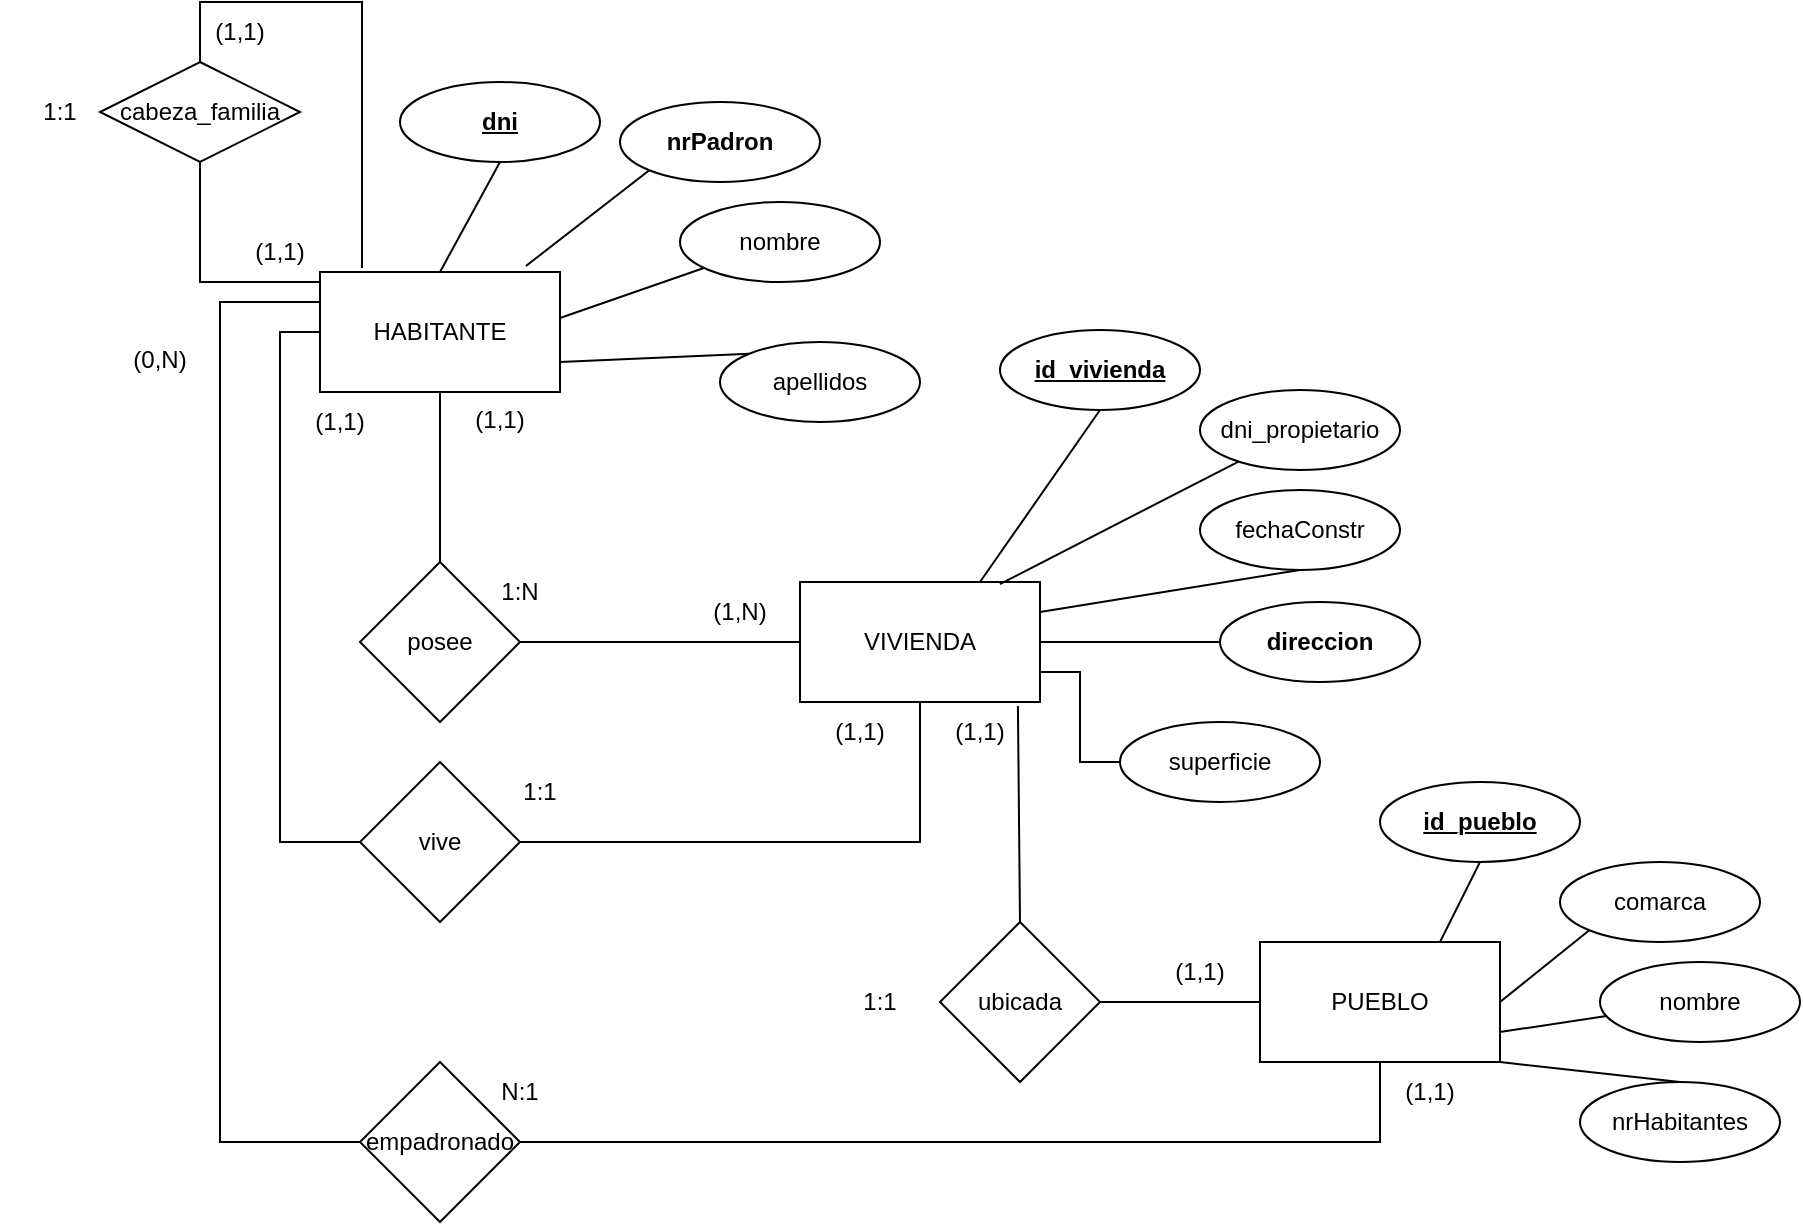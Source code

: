 <mxfile version="21.2.3" type="github">
  <diagram name="Page-1" id="_rjeUM0GodCOC49pjTvd">
    <mxGraphModel dx="1351" dy="658" grid="1" gridSize="10" guides="1" tooltips="1" connect="1" arrows="1" fold="1" page="1" pageScale="1" pageWidth="1169" pageHeight="827" math="0" shadow="0">
      <root>
        <mxCell id="0" />
        <mxCell id="1" parent="0" />
        <mxCell id="InIGWuEx6WWt7c3NKyPj-1" value="HABITANTE" style="rounded=0;whiteSpace=wrap;html=1;" parent="1" vertex="1">
          <mxGeometry x="160" y="175" width="120" height="60" as="geometry" />
        </mxCell>
        <mxCell id="InIGWuEx6WWt7c3NKyPj-2" value="VIVIENDA" style="rounded=0;whiteSpace=wrap;html=1;" parent="1" vertex="1">
          <mxGeometry x="400" y="330" width="120" height="60" as="geometry" />
        </mxCell>
        <mxCell id="InIGWuEx6WWt7c3NKyPj-3" value="PUEBLO" style="rounded=0;whiteSpace=wrap;html=1;" parent="1" vertex="1">
          <mxGeometry x="630" y="510" width="120" height="60" as="geometry" />
        </mxCell>
        <mxCell id="InIGWuEx6WWt7c3NKyPj-4" value="nrHabitantes" style="ellipse;whiteSpace=wrap;html=1;" parent="1" vertex="1">
          <mxGeometry x="790" y="580" width="100" height="40" as="geometry" />
        </mxCell>
        <mxCell id="InIGWuEx6WWt7c3NKyPj-6" value="nombre" style="ellipse;whiteSpace=wrap;html=1;fontStyle=0" parent="1" vertex="1">
          <mxGeometry x="800" y="520" width="100" height="40" as="geometry" />
        </mxCell>
        <mxCell id="InIGWuEx6WWt7c3NKyPj-7" value="fechaConstr" style="ellipse;whiteSpace=wrap;html=1;" parent="1" vertex="1">
          <mxGeometry x="600" y="284" width="100" height="40" as="geometry" />
        </mxCell>
        <mxCell id="InIGWuEx6WWt7c3NKyPj-8" value="direccion" style="ellipse;whiteSpace=wrap;html=1;fontStyle=1" parent="1" vertex="1">
          <mxGeometry x="610" y="340" width="100" height="40" as="geometry" />
        </mxCell>
        <mxCell id="I-vgnG-i18MrDywC4UqB-1" value="" style="edgeStyle=orthogonalEdgeStyle;rounded=0;orthogonalLoop=1;jettySize=auto;html=1;endArrow=none;endFill=0;exitX=0;exitY=0.5;exitDx=0;exitDy=0;entryX=1;entryY=0.75;entryDx=0;entryDy=0;" parent="1" source="InIGWuEx6WWt7c3NKyPj-9" target="InIGWuEx6WWt7c3NKyPj-2" edge="1">
          <mxGeometry relative="1" as="geometry">
            <mxPoint x="925" y="230" as="sourcePoint" />
          </mxGeometry>
        </mxCell>
        <mxCell id="InIGWuEx6WWt7c3NKyPj-9" value="superficie" style="ellipse;whiteSpace=wrap;html=1;" parent="1" vertex="1">
          <mxGeometry x="560" y="400" width="100" height="40" as="geometry" />
        </mxCell>
        <mxCell id="InIGWuEx6WWt7c3NKyPj-10" value="apellidos" style="ellipse;whiteSpace=wrap;html=1;" parent="1" vertex="1">
          <mxGeometry x="360" y="210" width="100" height="40" as="geometry" />
        </mxCell>
        <mxCell id="InIGWuEx6WWt7c3NKyPj-11" value="nombre" style="ellipse;whiteSpace=wrap;html=1;" parent="1" vertex="1">
          <mxGeometry x="340" y="140" width="100" height="40" as="geometry" />
        </mxCell>
        <mxCell id="InIGWuEx6WWt7c3NKyPj-12" value="&lt;b&gt;&lt;span&gt;nrPadron&lt;/span&gt;&lt;/b&gt;" style="ellipse;whiteSpace=wrap;html=1;fontStyle=0" parent="1" vertex="1">
          <mxGeometry x="310" y="90" width="100" height="40" as="geometry" />
        </mxCell>
        <mxCell id="InIGWuEx6WWt7c3NKyPj-13" value="dni" style="ellipse;whiteSpace=wrap;html=1;fontStyle=5" parent="1" vertex="1">
          <mxGeometry x="200" y="80" width="100" height="40" as="geometry" />
        </mxCell>
        <mxCell id="InIGWuEx6WWt7c3NKyPj-14" value="&lt;span&gt;&lt;span&gt;dni_propietario&lt;/span&gt;&lt;/span&gt;" style="ellipse;whiteSpace=wrap;html=1;fontStyle=0" parent="1" vertex="1">
          <mxGeometry x="600" y="234" width="100" height="40" as="geometry" />
        </mxCell>
        <mxCell id="InIGWuEx6WWt7c3NKyPj-16" value="comarca" style="ellipse;whiteSpace=wrap;html=1;" parent="1" vertex="1">
          <mxGeometry x="780" y="470" width="100" height="40" as="geometry" />
        </mxCell>
        <mxCell id="I-vgnG-i18MrDywC4UqB-2" value="" style="endArrow=none;html=1;rounded=0;exitX=0.833;exitY=0.017;exitDx=0;exitDy=0;exitPerimeter=0;" parent="1" source="InIGWuEx6WWt7c3NKyPj-2" target="InIGWuEx6WWt7c3NKyPj-14" edge="1">
          <mxGeometry width="50" height="50" relative="1" as="geometry">
            <mxPoint x="855" y="210" as="sourcePoint" />
            <mxPoint x="905" y="160" as="targetPoint" />
          </mxGeometry>
        </mxCell>
        <mxCell id="I-vgnG-i18MrDywC4UqB-3" value="" style="endArrow=none;html=1;rounded=0;exitX=1;exitY=0.5;exitDx=0;exitDy=0;entryX=0;entryY=1;entryDx=0;entryDy=0;" parent="1" source="InIGWuEx6WWt7c3NKyPj-3" target="InIGWuEx6WWt7c3NKyPj-16" edge="1">
          <mxGeometry width="50" height="50" relative="1" as="geometry">
            <mxPoint x="750" y="544" as="sourcePoint" />
            <mxPoint x="800" y="494" as="targetPoint" />
          </mxGeometry>
        </mxCell>
        <mxCell id="I-vgnG-i18MrDywC4UqB-4" value="" style="endArrow=none;html=1;rounded=0;exitX=1;exitY=0.5;exitDx=0;exitDy=0;entryX=0;entryY=0.5;entryDx=0;entryDy=0;" parent="1" source="InIGWuEx6WWt7c3NKyPj-2" target="InIGWuEx6WWt7c3NKyPj-8" edge="1">
          <mxGeometry width="50" height="50" relative="1" as="geometry">
            <mxPoint x="765" y="230" as="sourcePoint" />
            <mxPoint x="815" y="180" as="targetPoint" />
          </mxGeometry>
        </mxCell>
        <mxCell id="I-vgnG-i18MrDywC4UqB-5" value="" style="endArrow=none;html=1;rounded=0;exitX=1;exitY=0.25;exitDx=0;exitDy=0;entryX=0.5;entryY=1;entryDx=0;entryDy=0;" parent="1" source="InIGWuEx6WWt7c3NKyPj-2" target="InIGWuEx6WWt7c3NKyPj-7" edge="1">
          <mxGeometry width="50" height="50" relative="1" as="geometry">
            <mxPoint x="655" y="240" as="sourcePoint" />
            <mxPoint x="705" y="190" as="targetPoint" />
          </mxGeometry>
        </mxCell>
        <mxCell id="I-vgnG-i18MrDywC4UqB-6" value="" style="endArrow=none;html=1;rounded=0;entryX=1;entryY=0.75;entryDx=0;entryDy=0;" parent="1" source="InIGWuEx6WWt7c3NKyPj-6" target="InIGWuEx6WWt7c3NKyPj-3" edge="1">
          <mxGeometry width="50" height="50" relative="1" as="geometry">
            <mxPoint x="710" y="590" as="sourcePoint" />
            <mxPoint x="780" y="550" as="targetPoint" />
          </mxGeometry>
        </mxCell>
        <mxCell id="I-vgnG-i18MrDywC4UqB-7" value="" style="endArrow=none;html=1;rounded=0;exitX=0.5;exitY=0;exitDx=0;exitDy=0;entryX=1;entryY=1;entryDx=0;entryDy=0;" parent="1" source="InIGWuEx6WWt7c3NKyPj-4" target="InIGWuEx6WWt7c3NKyPj-3" edge="1">
          <mxGeometry width="50" height="50" relative="1" as="geometry">
            <mxPoint x="1050" y="500" as="sourcePoint" />
            <mxPoint x="770" y="560" as="targetPoint" />
            <Array as="points" />
          </mxGeometry>
        </mxCell>
        <mxCell id="I-vgnG-i18MrDywC4UqB-8" value="" style="endArrow=none;html=1;rounded=0;entryX=0.5;entryY=1;entryDx=0;entryDy=0;exitX=0.5;exitY=0;exitDx=0;exitDy=0;" parent="1" source="InIGWuEx6WWt7c3NKyPj-1" target="InIGWuEx6WWt7c3NKyPj-13" edge="1">
          <mxGeometry width="50" height="50" relative="1" as="geometry">
            <mxPoint x="230" y="170" as="sourcePoint" />
            <mxPoint x="325" y="195" as="targetPoint" />
            <Array as="points" />
          </mxGeometry>
        </mxCell>
        <mxCell id="I-vgnG-i18MrDywC4UqB-9" value="" style="endArrow=none;html=1;rounded=0;exitX=0.858;exitY=-0.05;exitDx=0;exitDy=0;entryX=0;entryY=1;entryDx=0;entryDy=0;exitPerimeter=0;" parent="1" source="InIGWuEx6WWt7c3NKyPj-1" target="InIGWuEx6WWt7c3NKyPj-12" edge="1">
          <mxGeometry width="50" height="50" relative="1" as="geometry">
            <mxPoint x="300" y="285" as="sourcePoint" />
            <mxPoint x="350" y="235" as="targetPoint" />
          </mxGeometry>
        </mxCell>
        <mxCell id="I-vgnG-i18MrDywC4UqB-10" value="" style="endArrow=none;html=1;rounded=0;exitX=0;exitY=0;exitDx=0;exitDy=0;entryX=1;entryY=0.75;entryDx=0;entryDy=0;" parent="1" source="InIGWuEx6WWt7c3NKyPj-10" target="InIGWuEx6WWt7c3NKyPj-1" edge="1">
          <mxGeometry width="50" height="50" relative="1" as="geometry">
            <mxPoint x="175" y="320" as="sourcePoint" />
            <mxPoint x="225" y="270" as="targetPoint" />
          </mxGeometry>
        </mxCell>
        <mxCell id="I-vgnG-i18MrDywC4UqB-11" value="" style="endArrow=none;html=1;rounded=0;exitX=1;exitY=0.383;exitDx=0;exitDy=0;exitPerimeter=0;" parent="1" source="InIGWuEx6WWt7c3NKyPj-1" target="InIGWuEx6WWt7c3NKyPj-11" edge="1">
          <mxGeometry width="50" height="50" relative="1" as="geometry">
            <mxPoint x="290" y="320" as="sourcePoint" />
            <mxPoint x="340" y="270" as="targetPoint" />
          </mxGeometry>
        </mxCell>
        <mxCell id="I-vgnG-i18MrDywC4UqB-20" value="posee" style="rhombus;whiteSpace=wrap;html=1;" parent="1" vertex="1">
          <mxGeometry x="180" y="320" width="80" height="80" as="geometry" />
        </mxCell>
        <mxCell id="I-vgnG-i18MrDywC4UqB-21" value="" style="endArrow=none;html=1;rounded=0;entryX=0.5;entryY=1;entryDx=0;entryDy=0;exitX=0.5;exitY=0;exitDx=0;exitDy=0;" parent="1" source="I-vgnG-i18MrDywC4UqB-20" target="InIGWuEx6WWt7c3NKyPj-1" edge="1">
          <mxGeometry width="50" height="50" relative="1" as="geometry">
            <mxPoint x="220" y="330" as="sourcePoint" />
            <mxPoint x="540" y="280" as="targetPoint" />
          </mxGeometry>
        </mxCell>
        <mxCell id="I-vgnG-i18MrDywC4UqB-22" value="" style="endArrow=none;html=1;rounded=0;exitX=1;exitY=0.5;exitDx=0;exitDy=0;entryX=0;entryY=0.5;entryDx=0;entryDy=0;" parent="1" source="I-vgnG-i18MrDywC4UqB-20" target="InIGWuEx6WWt7c3NKyPj-2" edge="1">
          <mxGeometry width="50" height="50" relative="1" as="geometry">
            <mxPoint x="250" y="370" as="sourcePoint" />
            <mxPoint x="470" y="360" as="targetPoint" />
          </mxGeometry>
        </mxCell>
        <mxCell id="I-vgnG-i18MrDywC4UqB-23" value="vive" style="rhombus;whiteSpace=wrap;html=1;" parent="1" vertex="1">
          <mxGeometry x="180" y="420" width="80" height="80" as="geometry" />
        </mxCell>
        <mxCell id="I-vgnG-i18MrDywC4UqB-24" value="" style="endArrow=none;html=1;rounded=0;entryX=0;entryY=0.5;entryDx=0;entryDy=0;exitX=0;exitY=0.5;exitDx=0;exitDy=0;" parent="1" source="I-vgnG-i18MrDywC4UqB-23" target="InIGWuEx6WWt7c3NKyPj-1" edge="1">
          <mxGeometry width="50" height="50" relative="1" as="geometry">
            <mxPoint x="490" y="360" as="sourcePoint" />
            <mxPoint x="540" y="310" as="targetPoint" />
            <Array as="points">
              <mxPoint x="140" y="460" />
              <mxPoint x="140" y="350" />
              <mxPoint x="140" y="205" />
            </Array>
          </mxGeometry>
        </mxCell>
        <mxCell id="I-vgnG-i18MrDywC4UqB-25" value="" style="endArrow=none;html=1;rounded=0;exitX=1;exitY=0.5;exitDx=0;exitDy=0;entryX=0.5;entryY=1;entryDx=0;entryDy=0;" parent="1" source="I-vgnG-i18MrDywC4UqB-23" target="InIGWuEx6WWt7c3NKyPj-2" edge="1">
          <mxGeometry width="50" height="50" relative="1" as="geometry">
            <mxPoint x="390" y="490" as="sourcePoint" />
            <mxPoint x="440" y="440" as="targetPoint" />
            <Array as="points">
              <mxPoint x="460" y="460" />
            </Array>
          </mxGeometry>
        </mxCell>
        <mxCell id="I-vgnG-i18MrDywC4UqB-27" value="(1,N)" style="text;html=1;strokeColor=none;fillColor=none;align=center;verticalAlign=middle;whiteSpace=wrap;rounded=0;" parent="1" vertex="1">
          <mxGeometry x="340" y="330" width="60" height="30" as="geometry" />
        </mxCell>
        <mxCell id="I-vgnG-i18MrDywC4UqB-29" value="1:N" style="text;html=1;strokeColor=none;fillColor=none;align=center;verticalAlign=middle;whiteSpace=wrap;rounded=0;" parent="1" vertex="1">
          <mxGeometry x="230" y="320" width="60" height="30" as="geometry" />
        </mxCell>
        <mxCell id="I-vgnG-i18MrDywC4UqB-32" value="1:1" style="text;html=1;strokeColor=none;fillColor=none;align=center;verticalAlign=middle;whiteSpace=wrap;rounded=0;" parent="1" vertex="1">
          <mxGeometry x="240" y="420" width="60" height="30" as="geometry" />
        </mxCell>
        <mxCell id="I-vgnG-i18MrDywC4UqB-34" value="ubicada" style="rhombus;whiteSpace=wrap;html=1;" parent="1" vertex="1">
          <mxGeometry x="470" y="500" width="80" height="80" as="geometry" />
        </mxCell>
        <mxCell id="I-vgnG-i18MrDywC4UqB-35" value="" style="endArrow=none;html=1;rounded=0;exitX=0.5;exitY=0;exitDx=0;exitDy=0;entryX=0.908;entryY=1.033;entryDx=0;entryDy=0;entryPerimeter=0;" parent="1" source="I-vgnG-i18MrDywC4UqB-34" target="InIGWuEx6WWt7c3NKyPj-2" edge="1">
          <mxGeometry width="50" height="50" relative="1" as="geometry">
            <mxPoint x="450" y="445" as="sourcePoint" />
            <mxPoint x="510" y="395" as="targetPoint" />
          </mxGeometry>
        </mxCell>
        <mxCell id="I-vgnG-i18MrDywC4UqB-36" value="" style="endArrow=none;html=1;rounded=0;entryX=0;entryY=0.5;entryDx=0;entryDy=0;exitX=1;exitY=0.5;exitDx=0;exitDy=0;" parent="1" source="I-vgnG-i18MrDywC4UqB-34" target="InIGWuEx6WWt7c3NKyPj-3" edge="1">
          <mxGeometry width="50" height="50" relative="1" as="geometry">
            <mxPoint x="550" y="540" as="sourcePoint" />
            <mxPoint x="600" y="490" as="targetPoint" />
          </mxGeometry>
        </mxCell>
        <mxCell id="I-vgnG-i18MrDywC4UqB-40" value="empadronado" style="rhombus;whiteSpace=wrap;html=1;" parent="1" vertex="1">
          <mxGeometry x="180" y="570" width="80" height="80" as="geometry" />
        </mxCell>
        <mxCell id="I-vgnG-i18MrDywC4UqB-41" value="" style="endArrow=none;html=1;rounded=0;entryX=0;entryY=0.25;entryDx=0;entryDy=0;exitX=0;exitY=0.5;exitDx=0;exitDy=0;" parent="1" source="I-vgnG-i18MrDywC4UqB-40" target="InIGWuEx6WWt7c3NKyPj-1" edge="1">
          <mxGeometry width="50" height="50" relative="1" as="geometry">
            <mxPoint x="100" y="234" as="sourcePoint" />
            <mxPoint x="150" y="184" as="targetPoint" />
            <Array as="points">
              <mxPoint x="110" y="610" />
              <mxPoint x="110" y="440" />
              <mxPoint x="110" y="190" />
            </Array>
          </mxGeometry>
        </mxCell>
        <mxCell id="I-vgnG-i18MrDywC4UqB-42" value="" style="endArrow=none;html=1;rounded=0;entryX=0.5;entryY=1;entryDx=0;entryDy=0;exitX=1;exitY=0.5;exitDx=0;exitDy=0;" parent="1" source="I-vgnG-i18MrDywC4UqB-40" target="InIGWuEx6WWt7c3NKyPj-3" edge="1">
          <mxGeometry width="50" height="50" relative="1" as="geometry">
            <mxPoint x="260" y="640" as="sourcePoint" />
            <mxPoint x="310" y="590" as="targetPoint" />
            <Array as="points">
              <mxPoint x="690" y="610" />
            </Array>
          </mxGeometry>
        </mxCell>
        <mxCell id="I-vgnG-i18MrDywC4UqB-43" value="(0,N)" style="text;html=1;strokeColor=none;fillColor=none;align=center;verticalAlign=middle;whiteSpace=wrap;rounded=0;" parent="1" vertex="1">
          <mxGeometry x="50" y="204" width="60" height="30" as="geometry" />
        </mxCell>
        <mxCell id="I-vgnG-i18MrDywC4UqB-44" value="(1,1)" style="text;html=1;strokeColor=none;fillColor=none;align=center;verticalAlign=middle;whiteSpace=wrap;rounded=0;" parent="1" vertex="1">
          <mxGeometry x="685" y="570" width="60" height="30" as="geometry" />
        </mxCell>
        <mxCell id="I-vgnG-i18MrDywC4UqB-45" value="N:1" style="text;html=1;strokeColor=none;fillColor=none;align=center;verticalAlign=middle;whiteSpace=wrap;rounded=0;" parent="1" vertex="1">
          <mxGeometry x="230" y="570" width="60" height="30" as="geometry" />
        </mxCell>
        <mxCell id="I-vgnG-i18MrDywC4UqB-52" style="edgeStyle=orthogonalEdgeStyle;rounded=0;orthogonalLoop=1;jettySize=auto;html=1;entryX=0.175;entryY=-0.033;entryDx=0;entryDy=0;entryPerimeter=0;exitX=0.5;exitY=0;exitDx=0;exitDy=0;endArrow=none;endFill=0;" parent="1" source="I-vgnG-i18MrDywC4UqB-48" target="InIGWuEx6WWt7c3NKyPj-1" edge="1">
          <mxGeometry relative="1" as="geometry">
            <Array as="points">
              <mxPoint x="100" y="40" />
              <mxPoint x="181" y="40" />
            </Array>
          </mxGeometry>
        </mxCell>
        <mxCell id="I-vgnG-i18MrDywC4UqB-48" value="cabeza_familia" style="rhombus;whiteSpace=wrap;html=1;" parent="1" vertex="1">
          <mxGeometry x="50" y="70" width="100" height="50" as="geometry" />
        </mxCell>
        <mxCell id="I-vgnG-i18MrDywC4UqB-49" value="" style="endArrow=none;html=1;strokeWidth=1;rounded=0;entryX=0.5;entryY=1;entryDx=0;entryDy=0;endSize=4;startSize=4;" parent="1" target="I-vgnG-i18MrDywC4UqB-48" edge="1">
          <mxGeometry width="50" height="50" relative="1" as="geometry">
            <mxPoint x="160" y="180" as="sourcePoint" />
            <mxPoint x="170" y="120" as="targetPoint" />
            <Array as="points">
              <mxPoint x="100" y="180" />
            </Array>
          </mxGeometry>
        </mxCell>
        <mxCell id="I-vgnG-i18MrDywC4UqB-53" value="1:1" style="text;html=1;strokeColor=none;fillColor=none;align=center;verticalAlign=middle;whiteSpace=wrap;rounded=0;" parent="1" vertex="1">
          <mxGeometry y="80" width="60" height="30" as="geometry" />
        </mxCell>
        <mxCell id="I-vgnG-i18MrDywC4UqB-54" value="(1,1)" style="text;html=1;strokeColor=none;fillColor=none;align=center;verticalAlign=middle;whiteSpace=wrap;rounded=0;" parent="1" vertex="1">
          <mxGeometry x="110" y="150" width="60" height="30" as="geometry" />
        </mxCell>
        <mxCell id="I-vgnG-i18MrDywC4UqB-55" value="(1,1)" style="text;html=1;strokeColor=none;fillColor=none;align=center;verticalAlign=middle;whiteSpace=wrap;rounded=0;" parent="1" vertex="1">
          <mxGeometry x="90" y="40" width="60" height="30" as="geometry" />
        </mxCell>
        <mxCell id="EGqrH5Wh5hcPp_0WLBto-1" value="id_pueblo" style="ellipse;whiteSpace=wrap;html=1;fontStyle=5" vertex="1" parent="1">
          <mxGeometry x="690" y="430" width="100" height="40" as="geometry" />
        </mxCell>
        <mxCell id="EGqrH5Wh5hcPp_0WLBto-2" value="" style="endArrow=none;html=1;rounded=0;entryX=0.75;entryY=0;entryDx=0;entryDy=0;exitX=0.5;exitY=1;exitDx=0;exitDy=0;" edge="1" parent="1" source="EGqrH5Wh5hcPp_0WLBto-1" target="InIGWuEx6WWt7c3NKyPj-3">
          <mxGeometry width="50" height="50" relative="1" as="geometry">
            <mxPoint x="813" y="557" as="sourcePoint" />
            <mxPoint x="760" y="565" as="targetPoint" />
          </mxGeometry>
        </mxCell>
        <mxCell id="EGqrH5Wh5hcPp_0WLBto-3" value="id_vivienda" style="ellipse;whiteSpace=wrap;html=1;fontStyle=5" vertex="1" parent="1">
          <mxGeometry x="500" y="204" width="100" height="40" as="geometry" />
        </mxCell>
        <mxCell id="EGqrH5Wh5hcPp_0WLBto-4" value="" style="endArrow=none;html=1;rounded=0;exitX=0.75;exitY=0;exitDx=0;exitDy=0;entryX=0.5;entryY=1;entryDx=0;entryDy=0;" edge="1" parent="1" source="InIGWuEx6WWt7c3NKyPj-2" target="EGqrH5Wh5hcPp_0WLBto-3">
          <mxGeometry width="50" height="50" relative="1" as="geometry">
            <mxPoint x="510" y="341" as="sourcePoint" />
            <mxPoint x="629" y="280" as="targetPoint" />
          </mxGeometry>
        </mxCell>
        <mxCell id="EGqrH5Wh5hcPp_0WLBto-5" value="(1,1)" style="text;html=1;strokeColor=none;fillColor=none;align=center;verticalAlign=middle;whiteSpace=wrap;rounded=0;" vertex="1" parent="1">
          <mxGeometry x="140" y="235" width="60" height="30" as="geometry" />
        </mxCell>
        <mxCell id="EGqrH5Wh5hcPp_0WLBto-6" value="(1,1)" style="text;html=1;strokeColor=none;fillColor=none;align=center;verticalAlign=middle;whiteSpace=wrap;rounded=0;" vertex="1" parent="1">
          <mxGeometry x="220" y="234" width="60" height="30" as="geometry" />
        </mxCell>
        <mxCell id="EGqrH5Wh5hcPp_0WLBto-8" value="(1,1)" style="text;html=1;strokeColor=none;fillColor=none;align=center;verticalAlign=middle;whiteSpace=wrap;rounded=0;" vertex="1" parent="1">
          <mxGeometry x="570" y="510" width="60" height="30" as="geometry" />
        </mxCell>
        <mxCell id="EGqrH5Wh5hcPp_0WLBto-10" value="(1,1)" style="text;html=1;strokeColor=none;fillColor=none;align=center;verticalAlign=middle;whiteSpace=wrap;rounded=0;" vertex="1" parent="1">
          <mxGeometry x="400" y="390" width="60" height="30" as="geometry" />
        </mxCell>
        <mxCell id="EGqrH5Wh5hcPp_0WLBto-11" value="(1,1)" style="text;html=1;strokeColor=none;fillColor=none;align=center;verticalAlign=middle;whiteSpace=wrap;rounded=0;" vertex="1" parent="1">
          <mxGeometry x="460" y="390" width="60" height="30" as="geometry" />
        </mxCell>
        <mxCell id="EGqrH5Wh5hcPp_0WLBto-12" value="1:1" style="text;html=1;strokeColor=none;fillColor=none;align=center;verticalAlign=middle;whiteSpace=wrap;rounded=0;" vertex="1" parent="1">
          <mxGeometry x="410" y="525" width="60" height="30" as="geometry" />
        </mxCell>
      </root>
    </mxGraphModel>
  </diagram>
</mxfile>
